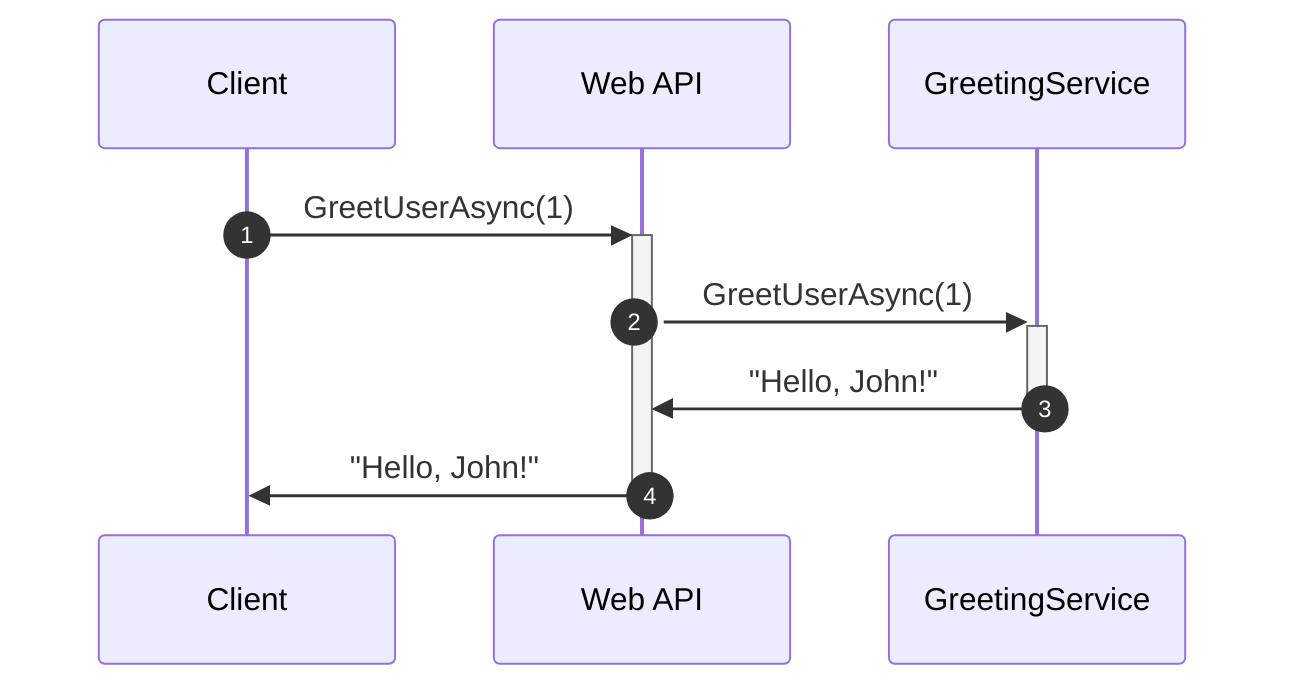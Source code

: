 sequenceDiagram
  autonumber
  Client->>+Web API: GreetUserAsync(1)
  Web API->>+GreetingService: GreetUserAsync(1)
  GreetingService->>-Web API: "Hello, John!"
  Web API->>-Client: "Hello, John!"